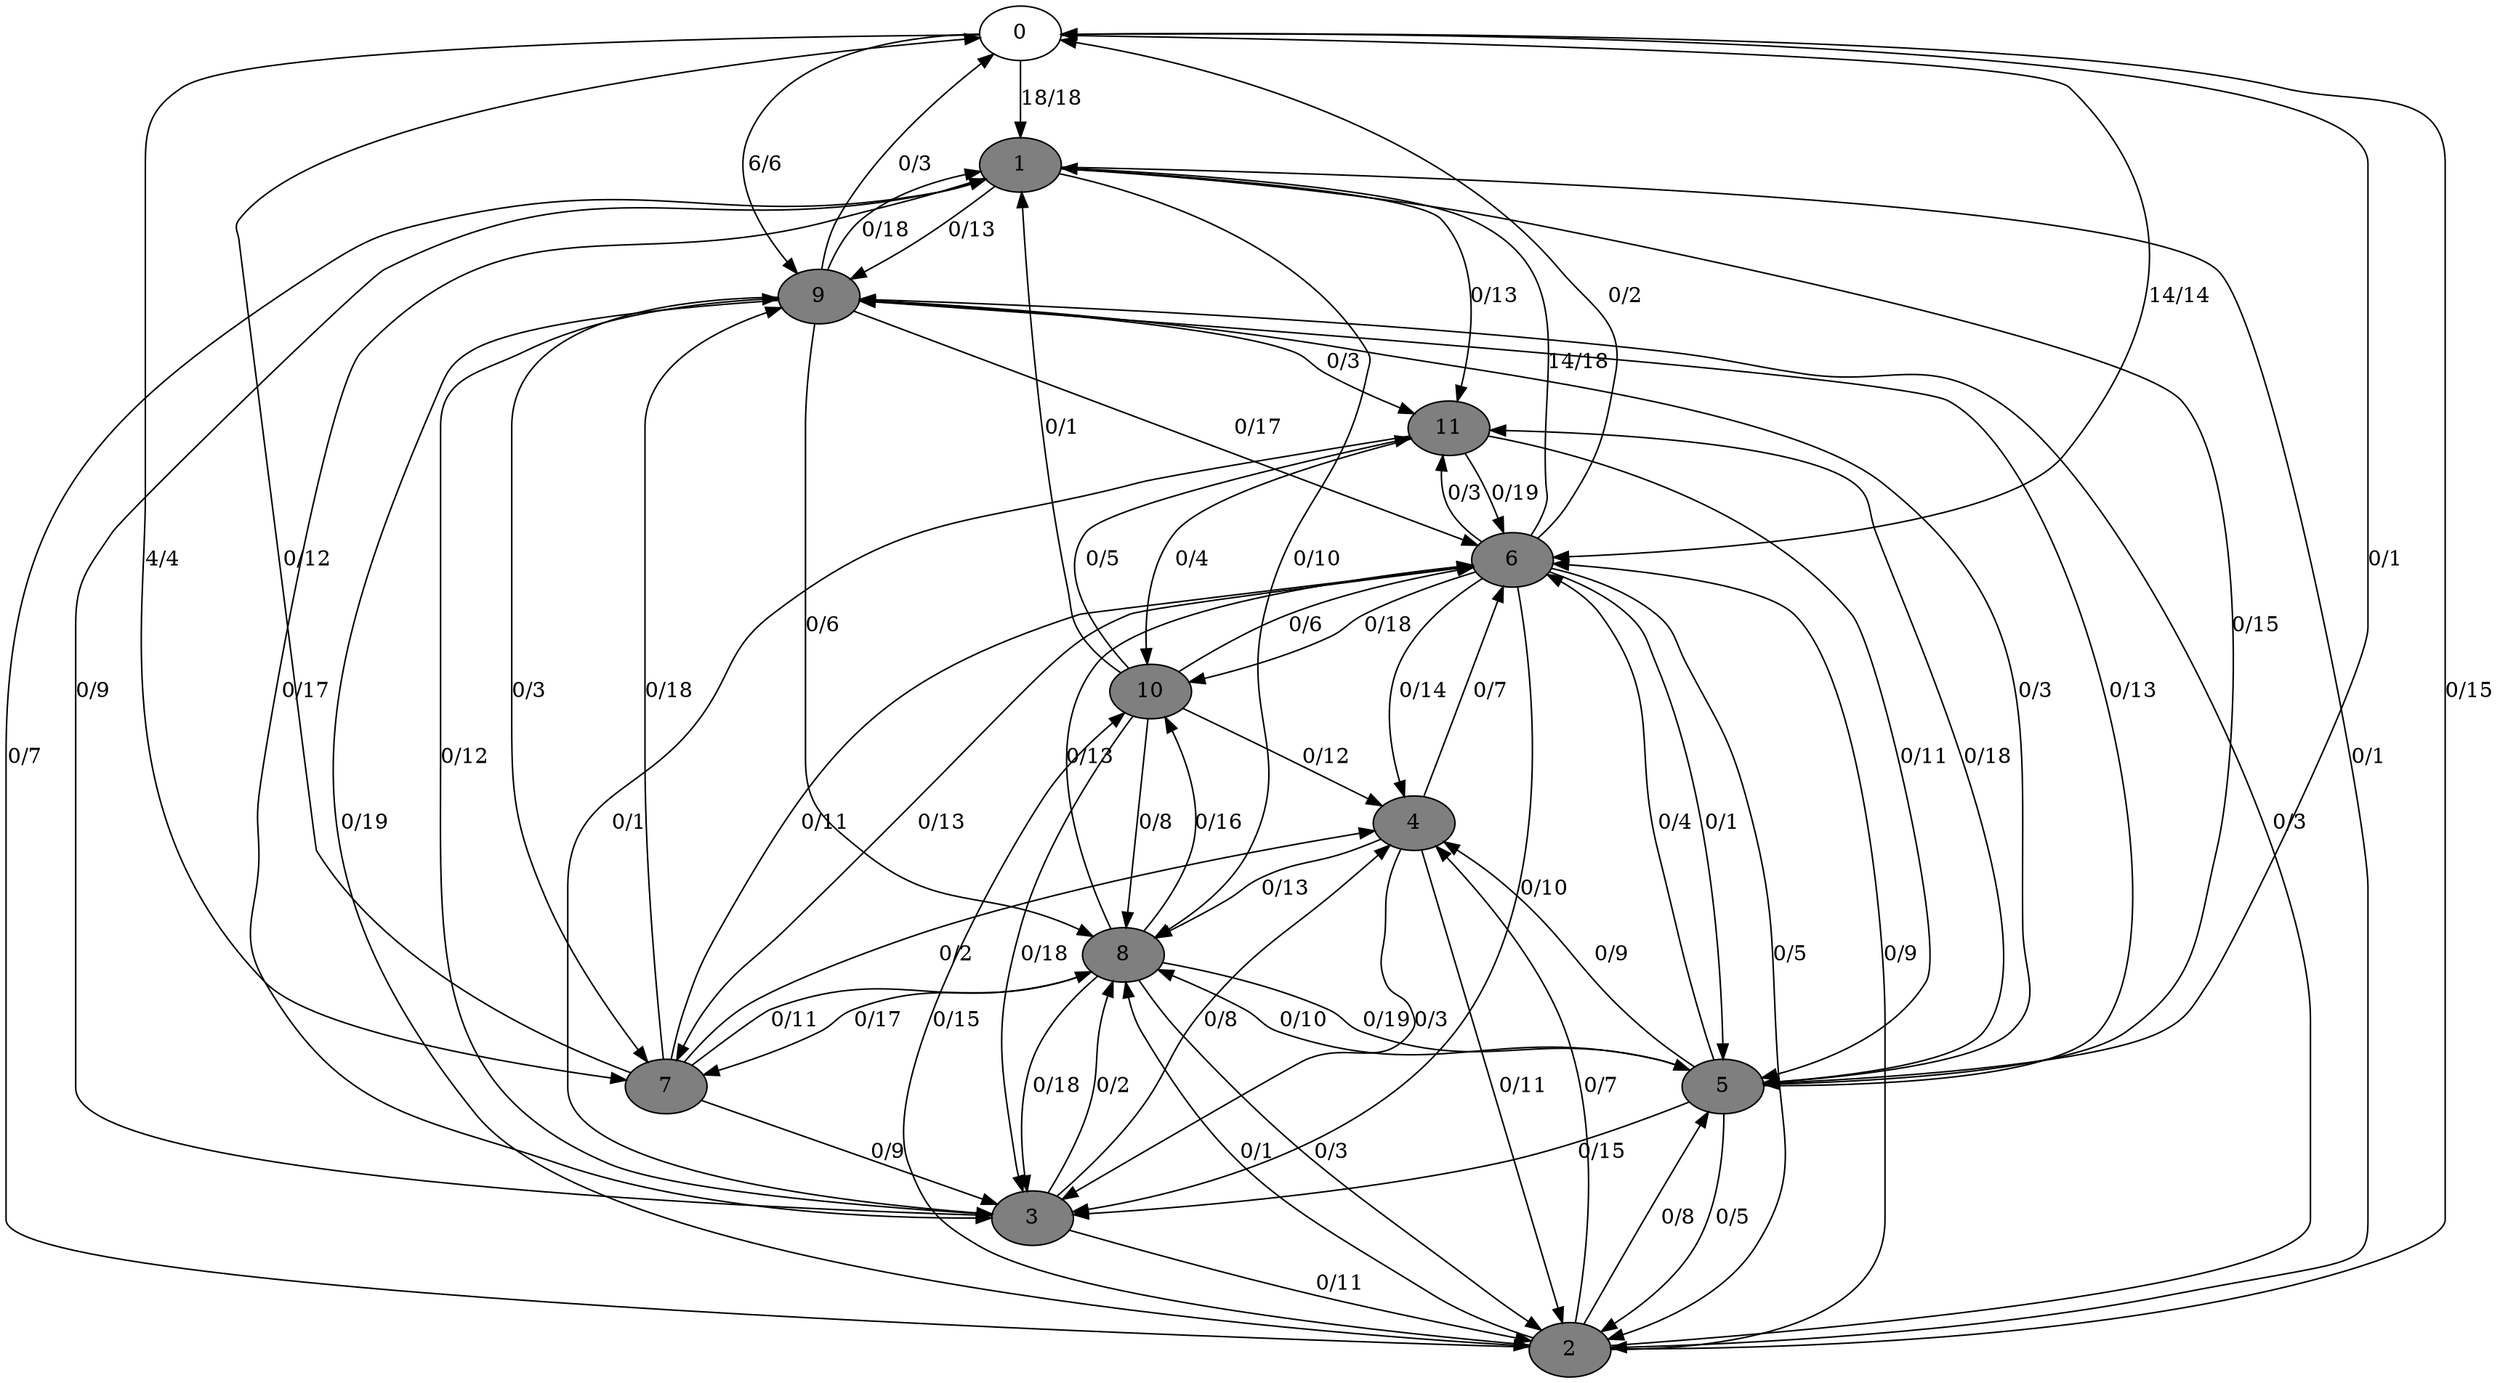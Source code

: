 digraph G {
	0[style=filled fillcolor=grey100];
	0->1[label ="18/18"] ;
	0->6[label ="14/14"] ;
	0->7[label ="4/4"] ;
	0->9[label ="6/6"] ;
	1[style=filled fillcolor=grey50];
	1->2[label ="0/1"] ;
	1->3[label ="0/17"] ;
	1->5[label ="0/15"] ;
	1->8[label ="0/10"] ;
	1->9[label ="0/13"] ;
	1->11[label ="0/13"] ;
	2[style=filled fillcolor=grey50];
	2->0[label ="0/15"] ;
	2->1[label ="0/7"] ;
	2->4[label ="0/7"] ;
	2->5[label ="0/8"] ;
	2->6[label ="0/9"] ;
	2->8[label ="0/1"] ;
	2->9[label ="0/3"] ;
	2->10[label ="0/15"] ;
	3[style=filled fillcolor=grey50];
	3->1[label ="0/9"] ;
	3->2[label ="0/11"] ;
	3->4[label ="0/8"] ;
	3->8[label ="0/2"] ;
	3->9[label ="0/12"] ;
	4[style=filled fillcolor=grey50];
	4->2[label ="0/11"] ;
	4->3[label ="0/3"] ;
	4->6[label ="0/7"] ;
	4->8[label ="0/13"] ;
	5[style=filled fillcolor=grey50];
	5->0[label ="0/1"] ;
	5->2[label ="0/5"] ;
	5->3[label ="0/15"] ;
	5->4[label ="0/9"] ;
	5->6[label ="0/4"] ;
	5->8[label ="0/10"] ;
	5->9[label ="0/13"] ;
	5->11[label ="0/18"] ;
	6[style=filled fillcolor=grey50];
	6->0[label ="0/2"] ;
	6->1[label ="14/18"] ;
	6->2[label ="0/5"] ;
	6->3[label ="0/10"] ;
	6->4[label ="0/14"] ;
	6->5[label ="0/1"] ;
	6->7[label ="0/13"] ;
	6->10[label ="0/18"] ;
	6->11[label ="0/3"] ;
	7[style=filled fillcolor=grey50];
	7->0[label ="0/12"] ;
	7->3[label ="0/9"] ;
	7->4[label ="0/2"] ;
	7->6[label ="0/11"] ;
	7->8[label ="0/11"] ;
	7->9[label ="0/18"] ;
	8[style=filled fillcolor=grey50];
	8->2[label ="0/3"] ;
	8->3[label ="0/18"] ;
	8->5[label ="0/19"] ;
	8->6[label ="0/13"] ;
	8->7[label ="0/17"] ;
	8->10[label ="0/16"] ;
	9[style=filled fillcolor=grey50];
	9->0[label ="0/3"] ;
	9->1[label ="0/18"] ;
	9->2[label ="0/19"] ;
	9->5[label ="0/3"] ;
	9->6[label ="0/17"] ;
	9->7[label ="0/3"] ;
	9->8[label ="0/6"] ;
	9->11[label ="0/3"] ;
	10[style=filled fillcolor=grey50];
	10->1[label ="0/1"] ;
	10->3[label ="0/18"] ;
	10->4[label ="0/12"] ;
	10->6[label ="0/6"] ;
	10->8[label ="0/8"] ;
	10->11[label ="0/5"] ;
	11[style=filled fillcolor=grey50];
	11->3[label ="0/1"] ;
	11->5[label ="0/11"] ;
	11->6[label ="0/19"] ;
	11->10[label ="0/4"] ;
}
